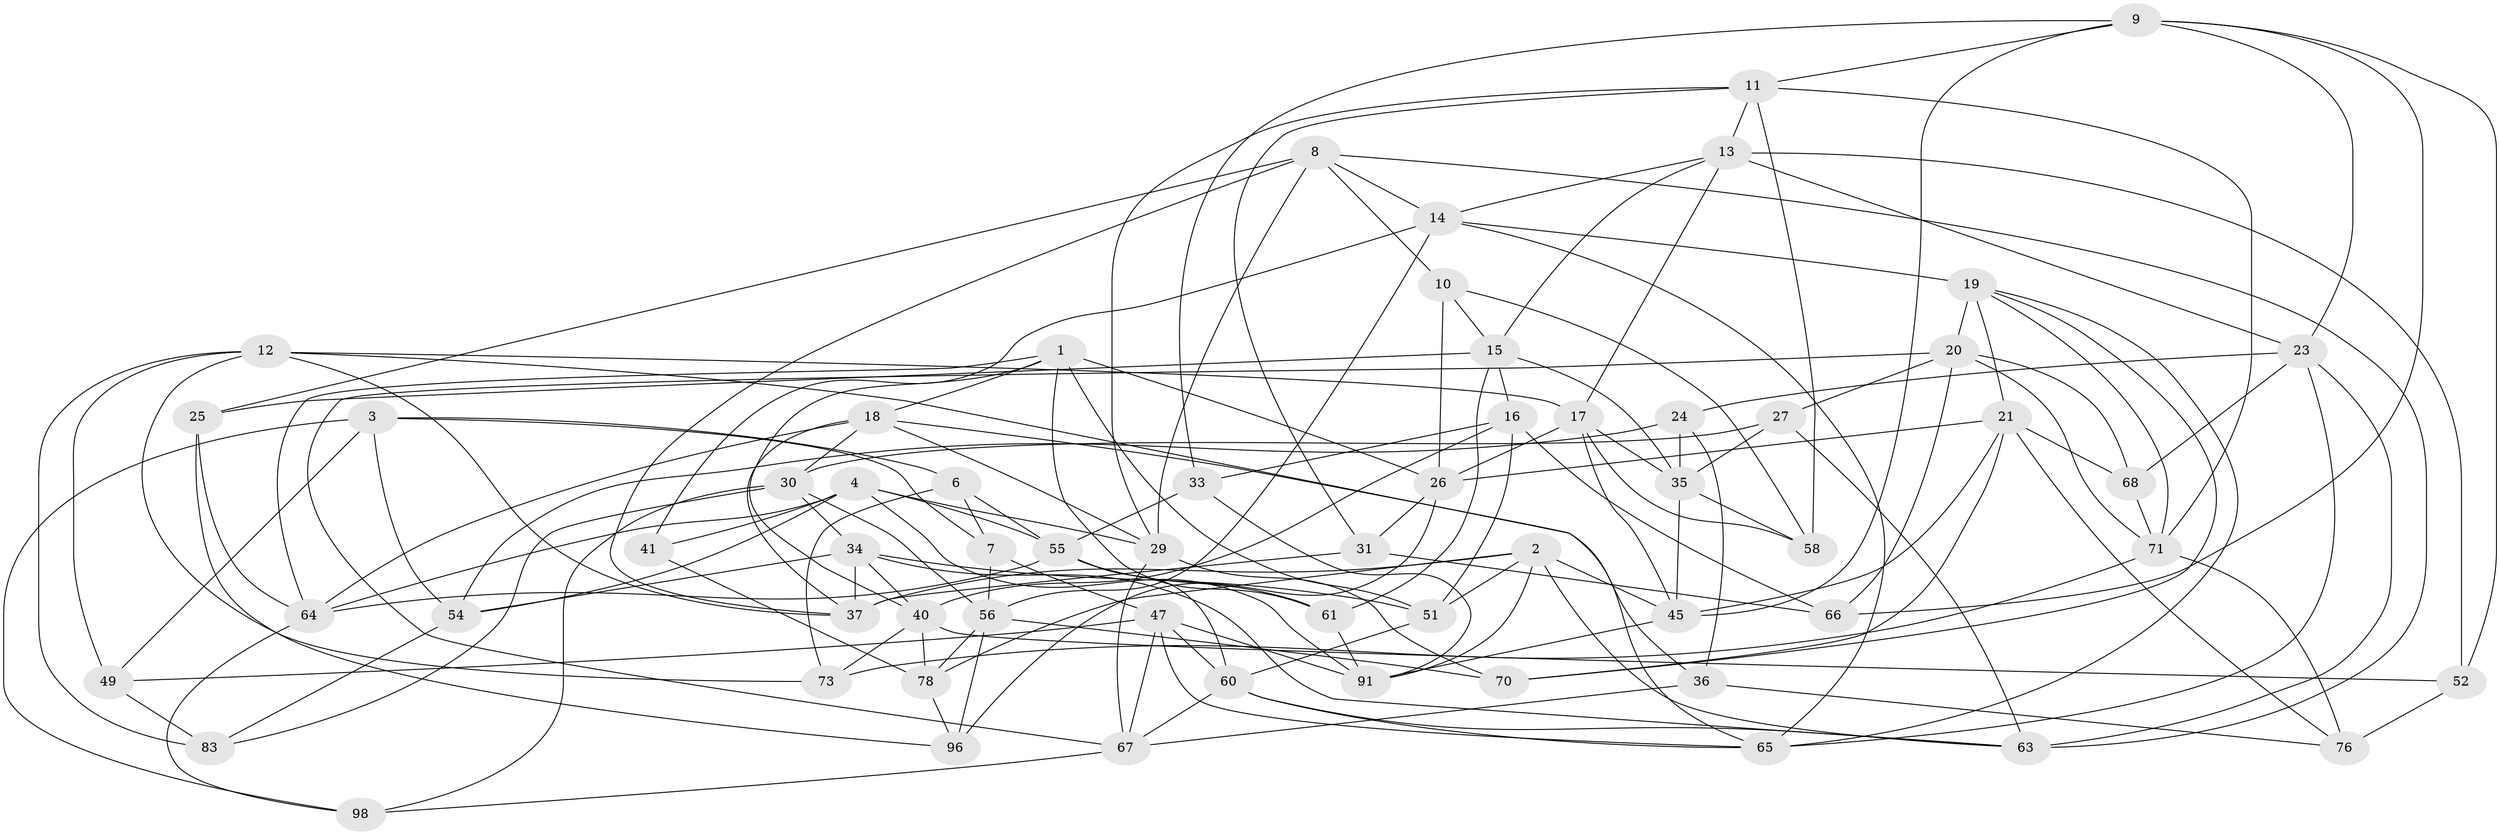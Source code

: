 // original degree distribution, {4: 1.0}
// Generated by graph-tools (version 1.1) at 2025/39/02/21/25 10:39:01]
// undirected, 61 vertices, 158 edges
graph export_dot {
graph [start="1"]
  node [color=gray90,style=filled];
  1 [super="+5"];
  2 [super="+32"];
  3 [super="+22"];
  4 [super="+62"];
  6;
  7;
  8 [super="+59"];
  9 [super="+80"];
  10;
  11 [super="+28"];
  12 [super="+93"];
  13 [super="+90"];
  14 [super="+57"];
  15 [super="+79"];
  16 [super="+42"];
  17 [super="+48"];
  18 [super="+44"];
  19 [super="+50"];
  20 [super="+97"];
  21 [super="+38"];
  23 [super="+74"];
  24;
  25;
  26 [super="+72"];
  27;
  29 [super="+39"];
  30 [super="+69"];
  31;
  33;
  34 [super="+43"];
  35 [super="+94"];
  36;
  37 [super="+95"];
  40 [super="+46"];
  41;
  45 [super="+53"];
  47 [super="+99"];
  49;
  51 [super="+92"];
  52;
  54 [super="+89"];
  55 [super="+75"];
  56 [super="+81"];
  58;
  60 [super="+84"];
  61;
  63 [super="+77"];
  64 [super="+82"];
  65 [super="+85"];
  66;
  67 [super="+87"];
  68;
  70;
  71 [super="+88"];
  73;
  76;
  78 [super="+86"];
  83;
  91 [super="+100"];
  96;
  98;
  1 -- 18;
  1 -- 61;
  1 -- 26;
  1 -- 64;
  1 -- 40;
  1 -- 51;
  2 -- 91;
  2 -- 63;
  2 -- 37;
  2 -- 45;
  2 -- 78;
  2 -- 51;
  3 -- 49;
  3 -- 98;
  3 -- 54 [weight=2];
  3 -- 6;
  3 -- 7;
  4 -- 41;
  4 -- 64;
  4 -- 29;
  4 -- 91;
  4 -- 54;
  4 -- 55;
  6 -- 73;
  6 -- 7;
  6 -- 55;
  7 -- 56;
  7 -- 47;
  8 -- 29;
  8 -- 25;
  8 -- 37;
  8 -- 10;
  8 -- 14;
  8 -- 63;
  9 -- 52;
  9 -- 33;
  9 -- 66;
  9 -- 11;
  9 -- 23;
  9 -- 45;
  10 -- 58;
  10 -- 15;
  10 -- 26;
  11 -- 58;
  11 -- 71;
  11 -- 29;
  11 -- 13;
  11 -- 31;
  12 -- 37;
  12 -- 17;
  12 -- 73;
  12 -- 49;
  12 -- 83;
  12 -- 65;
  13 -- 23;
  13 -- 14;
  13 -- 52;
  13 -- 15;
  13 -- 17;
  14 -- 41;
  14 -- 56;
  14 -- 19;
  14 -- 65;
  15 -- 25;
  15 -- 61;
  15 -- 35;
  15 -- 16;
  16 -- 51 [weight=2];
  16 -- 40;
  16 -- 33;
  16 -- 66;
  17 -- 26;
  17 -- 35;
  17 -- 58;
  17 -- 45;
  18 -- 36;
  18 -- 29;
  18 -- 64;
  18 -- 37;
  18 -- 30;
  19 -- 70;
  19 -- 20;
  19 -- 21;
  19 -- 65;
  19 -- 71;
  20 -- 67;
  20 -- 66;
  20 -- 27;
  20 -- 68;
  20 -- 71;
  21 -- 76;
  21 -- 26;
  21 -- 68;
  21 -- 70;
  21 -- 45;
  23 -- 24;
  23 -- 65;
  23 -- 68;
  23 -- 63;
  24 -- 35;
  24 -- 36;
  24 -- 54;
  25 -- 96;
  25 -- 64;
  26 -- 96;
  26 -- 31;
  27 -- 35;
  27 -- 63;
  27 -- 30;
  29 -- 70;
  29 -- 67;
  30 -- 98;
  30 -- 56;
  30 -- 83;
  30 -- 34;
  31 -- 66;
  31 -- 37;
  33 -- 91;
  33 -- 55;
  34 -- 40;
  34 -- 63;
  34 -- 37;
  34 -- 54;
  34 -- 51;
  35 -- 58;
  35 -- 45;
  36 -- 76;
  36 -- 67;
  40 -- 73;
  40 -- 52;
  40 -- 78;
  41 -- 78 [weight=2];
  45 -- 91;
  47 -- 60;
  47 -- 65;
  47 -- 67;
  47 -- 49;
  47 -- 91;
  49 -- 83;
  51 -- 60;
  52 -- 76;
  54 -- 83;
  55 -- 64;
  55 -- 61;
  55 -- 60;
  56 -- 78;
  56 -- 96;
  56 -- 70;
  60 -- 65;
  60 -- 67;
  60 -- 63;
  61 -- 91;
  64 -- 98;
  67 -- 98;
  68 -- 71;
  71 -- 73;
  71 -- 76;
  78 -- 96;
}
